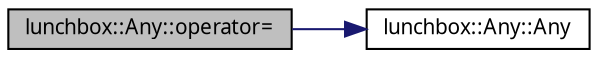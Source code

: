 digraph "lunchbox::Any::operator="
{
  edge [fontname="Sans",fontsize="10",labelfontname="Sans",labelfontsize="10"];
  node [fontname="Sans",fontsize="10",shape=record];
  rankdir="LR";
  Node1 [label="lunchbox::Any::operator=",height=0.2,width=0.4,color="black", fillcolor="grey75", style="filled" fontcolor="black"];
  Node1 -> Node2 [color="midnightblue",fontsize="10",style="solid",fontname="Sans"];
  Node2 [label="lunchbox::Any::Any",height=0.2,width=0.4,color="black", fillcolor="white", style="filled",URL="$classlunchbox_1_1_any.html#af76b1c02be8430c2a3b9b3410c8dc715",tooltip="Construct a new, empty Any. "];
}
